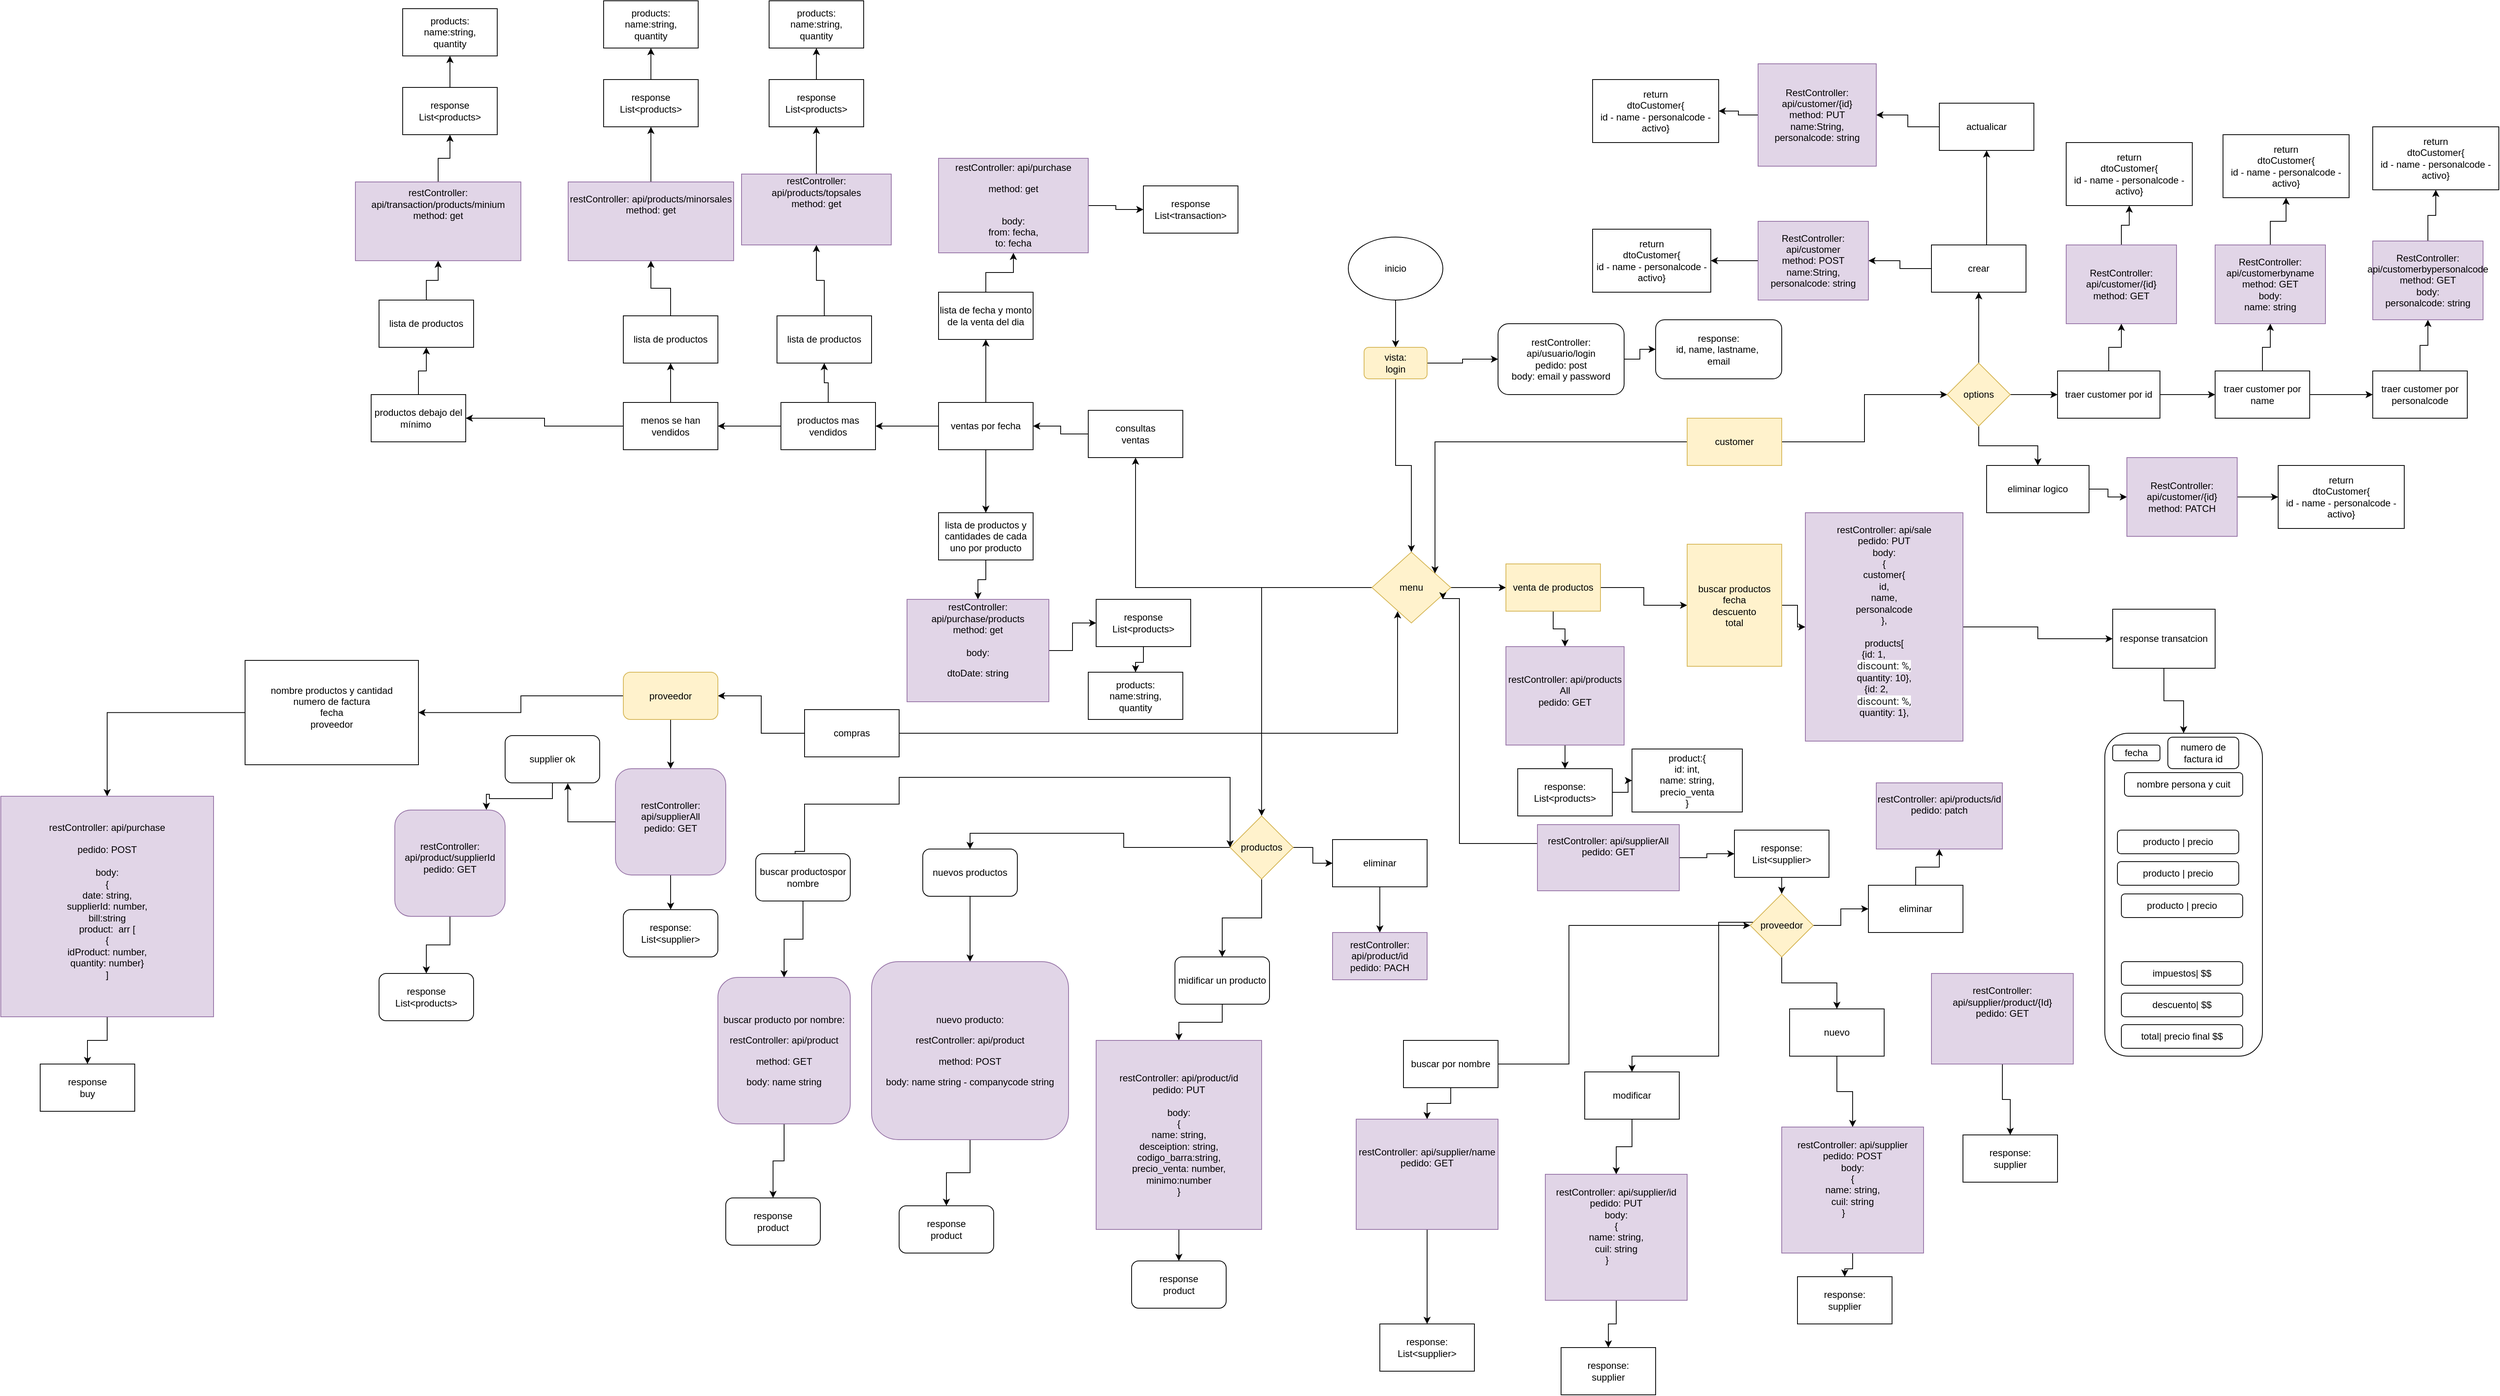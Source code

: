 <mxfile version="24.4.6" type="device">
  <diagram name="Página-1" id="rZ6r67mJLrOPYYvWsc2z">
    <mxGraphModel dx="2587" dy="1554" grid="1" gridSize="10" guides="1" tooltips="1" connect="1" arrows="1" fold="1" page="1" pageScale="1" pageWidth="827" pageHeight="1169" math="0" shadow="0">
      <root>
        <mxCell id="0" />
        <mxCell id="1" parent="0" />
        <mxCell id="ecbUbFOK_Fs8z9jZFULz-3" value="" style="edgeStyle=orthogonalEdgeStyle;rounded=0;orthogonalLoop=1;jettySize=auto;html=1;" parent="1" source="ecbUbFOK_Fs8z9jZFULz-4" target="ecbUbFOK_Fs8z9jZFULz-2" edge="1">
          <mxGeometry relative="1" as="geometry" />
        </mxCell>
        <mxCell id="ecbUbFOK_Fs8z9jZFULz-1" value="inicio" style="ellipse;whiteSpace=wrap;html=1;" parent="1" vertex="1">
          <mxGeometry x="330" y="-150" width="120" height="80" as="geometry" />
        </mxCell>
        <mxCell id="ecbUbFOK_Fs8z9jZFULz-7" value="" style="edgeStyle=orthogonalEdgeStyle;rounded=0;orthogonalLoop=1;jettySize=auto;html=1;" parent="1" source="ecbUbFOK_Fs8z9jZFULz-2" target="ecbUbFOK_Fs8z9jZFULz-6" edge="1">
          <mxGeometry relative="1" as="geometry" />
        </mxCell>
        <mxCell id="ecbUbFOK_Fs8z9jZFULz-9" value="" style="edgeStyle=orthogonalEdgeStyle;rounded=0;orthogonalLoop=1;jettySize=auto;html=1;" parent="1" source="ecbUbFOK_Fs8z9jZFULz-2" target="ecbUbFOK_Fs8z9jZFULz-8" edge="1">
          <mxGeometry relative="1" as="geometry" />
        </mxCell>
        <mxCell id="ecbUbFOK_Fs8z9jZFULz-41" value="" style="edgeStyle=orthogonalEdgeStyle;rounded=0;orthogonalLoop=1;jettySize=auto;html=1;" parent="1" source="ecbUbFOK_Fs8z9jZFULz-2" target="ecbUbFOK_Fs8z9jZFULz-40" edge="1">
          <mxGeometry relative="1" as="geometry" />
        </mxCell>
        <mxCell id="ecbUbFOK_Fs8z9jZFULz-2" value="menu" style="rhombus;whiteSpace=wrap;html=1;fillColor=#fff2cc;strokeColor=#d6b656;" parent="1" vertex="1">
          <mxGeometry x="360" y="250" width="100" height="90" as="geometry" />
        </mxCell>
        <mxCell id="ecbUbFOK_Fs8z9jZFULz-5" value="" style="edgeStyle=orthogonalEdgeStyle;rounded=0;orthogonalLoop=1;jettySize=auto;html=1;" parent="1" source="ecbUbFOK_Fs8z9jZFULz-1" target="ecbUbFOK_Fs8z9jZFULz-4" edge="1">
          <mxGeometry relative="1" as="geometry">
            <mxPoint x="400" y="170" as="sourcePoint" />
            <mxPoint x="410" y="250" as="targetPoint" />
          </mxGeometry>
        </mxCell>
        <mxCell id="UunuTz7GS6xkf7UFXNVD-2" value="" style="edgeStyle=orthogonalEdgeStyle;rounded=0;orthogonalLoop=1;jettySize=auto;html=1;" parent="1" source="ecbUbFOK_Fs8z9jZFULz-4" target="UunuTz7GS6xkf7UFXNVD-1" edge="1">
          <mxGeometry relative="1" as="geometry" />
        </mxCell>
        <mxCell id="ecbUbFOK_Fs8z9jZFULz-4" value="vista:&lt;div&gt;login&lt;/div&gt;" style="rounded=1;whiteSpace=wrap;html=1;fillColor=#fff2cc;strokeColor=#d6b656;" parent="1" vertex="1">
          <mxGeometry x="350" y="-10" width="80" height="40" as="geometry" />
        </mxCell>
        <mxCell id="ecbUbFOK_Fs8z9jZFULz-13" value="" style="edgeStyle=orthogonalEdgeStyle;rounded=0;orthogonalLoop=1;jettySize=auto;html=1;" parent="1" source="ecbUbFOK_Fs8z9jZFULz-6" target="ecbUbFOK_Fs8z9jZFULz-12" edge="1">
          <mxGeometry relative="1" as="geometry" />
        </mxCell>
        <mxCell id="UunuTz7GS6xkf7UFXNVD-6" value="" style="edgeStyle=orthogonalEdgeStyle;rounded=0;orthogonalLoop=1;jettySize=auto;html=1;" parent="1" source="ecbUbFOK_Fs8z9jZFULz-6" target="UunuTz7GS6xkf7UFXNVD-5" edge="1">
          <mxGeometry relative="1" as="geometry" />
        </mxCell>
        <mxCell id="ecbUbFOK_Fs8z9jZFULz-6" value="venta de productos" style="whiteSpace=wrap;html=1;fillColor=#fff2cc;strokeColor=#d6b656;" parent="1" vertex="1">
          <mxGeometry x="530" y="265" width="120" height="60" as="geometry" />
        </mxCell>
        <mxCell id="ecbUbFOK_Fs8z9jZFULz-38" value="" style="edgeStyle=orthogonalEdgeStyle;rounded=0;orthogonalLoop=1;jettySize=auto;html=1;" parent="1" source="ecbUbFOK_Fs8z9jZFULz-8" target="ecbUbFOK_Fs8z9jZFULz-37" edge="1">
          <mxGeometry relative="1" as="geometry" />
        </mxCell>
        <mxCell id="ecbUbFOK_Fs8z9jZFULz-8" value="consultas&lt;div&gt;ventas&lt;/div&gt;" style="whiteSpace=wrap;html=1;" parent="1" vertex="1">
          <mxGeometry y="70" width="120" height="60" as="geometry" />
        </mxCell>
        <mxCell id="ecbUbFOK_Fs8z9jZFULz-47" value="" style="edgeStyle=orthogonalEdgeStyle;rounded=0;orthogonalLoop=1;jettySize=auto;html=1;" parent="1" source="ecbUbFOK_Fs8z9jZFULz-53" target="ecbUbFOK_Fs8z9jZFULz-46" edge="1">
          <mxGeometry relative="1" as="geometry" />
        </mxCell>
        <mxCell id="ecbUbFOK_Fs8z9jZFULz-10" value="compras" style="whiteSpace=wrap;html=1;" parent="1" vertex="1">
          <mxGeometry x="-360" y="450" width="120" height="60" as="geometry" />
        </mxCell>
        <mxCell id="UunuTz7GS6xkf7UFXNVD-13" value="" style="edgeStyle=orthogonalEdgeStyle;rounded=0;orthogonalLoop=1;jettySize=auto;html=1;" parent="1" source="ecbUbFOK_Fs8z9jZFULz-12" target="UunuTz7GS6xkf7UFXNVD-12" edge="1">
          <mxGeometry relative="1" as="geometry" />
        </mxCell>
        <mxCell id="ecbUbFOK_Fs8z9jZFULz-12" value="buscar productos&lt;div&gt;fecha&lt;/div&gt;&lt;div&gt;descuento&lt;/div&gt;&lt;div&gt;total&lt;/div&gt;" style="whiteSpace=wrap;html=1;fillColor=#fff2cc;strokeColor=#d6b656;" parent="1" vertex="1">
          <mxGeometry x="760" y="240" width="120" height="155" as="geometry" />
        </mxCell>
        <mxCell id="UunuTz7GS6xkf7UFXNVD-105" value="" style="edgeStyle=orthogonalEdgeStyle;rounded=0;orthogonalLoop=1;jettySize=auto;html=1;" parent="1" source="ecbUbFOK_Fs8z9jZFULz-24" target="UunuTz7GS6xkf7UFXNVD-104" edge="1">
          <mxGeometry relative="1" as="geometry" />
        </mxCell>
        <mxCell id="ecbUbFOK_Fs8z9jZFULz-24" value="nuevos productos" style="rounded=1;whiteSpace=wrap;html=1;" parent="1" vertex="1">
          <mxGeometry x="-210" y="627" width="120" height="60" as="geometry" />
        </mxCell>
        <mxCell id="ecbUbFOK_Fs8z9jZFULz-70" value="" style="edgeStyle=orthogonalEdgeStyle;rounded=0;orthogonalLoop=1;jettySize=auto;html=1;" parent="1" source="ecbUbFOK_Fs8z9jZFULz-37" target="ecbUbFOK_Fs8z9jZFULz-69" edge="1">
          <mxGeometry relative="1" as="geometry" />
        </mxCell>
        <mxCell id="ecbUbFOK_Fs8z9jZFULz-74" value="" style="edgeStyle=orthogonalEdgeStyle;rounded=0;orthogonalLoop=1;jettySize=auto;html=1;" parent="1" source="ecbUbFOK_Fs8z9jZFULz-37" target="ecbUbFOK_Fs8z9jZFULz-73" edge="1">
          <mxGeometry relative="1" as="geometry" />
        </mxCell>
        <mxCell id="ecbUbFOK_Fs8z9jZFULz-76" value="" style="edgeStyle=orthogonalEdgeStyle;rounded=0;orthogonalLoop=1;jettySize=auto;html=1;" parent="1" source="ecbUbFOK_Fs8z9jZFULz-37" target="ecbUbFOK_Fs8z9jZFULz-75" edge="1">
          <mxGeometry relative="1" as="geometry" />
        </mxCell>
        <mxCell id="ecbUbFOK_Fs8z9jZFULz-37" value="ventas por fecha" style="whiteSpace=wrap;html=1;" parent="1" vertex="1">
          <mxGeometry x="-190" y="60" width="120" height="60" as="geometry" />
        </mxCell>
        <mxCell id="UunuTz7GS6xkf7UFXNVD-114" value="" style="edgeStyle=orthogonalEdgeStyle;rounded=0;orthogonalLoop=1;jettySize=auto;html=1;" parent="1" source="ecbUbFOK_Fs8z9jZFULz-39" target="UunuTz7GS6xkf7UFXNVD-113" edge="1">
          <mxGeometry relative="1" as="geometry" />
        </mxCell>
        <mxCell id="ecbUbFOK_Fs8z9jZFULz-39" value="midificar un producto" style="rounded=1;whiteSpace=wrap;html=1;" parent="1" vertex="1">
          <mxGeometry x="110" y="764" width="120" height="60" as="geometry" />
        </mxCell>
        <mxCell id="ecbUbFOK_Fs8z9jZFULz-44" style="edgeStyle=orthogonalEdgeStyle;rounded=0;orthogonalLoop=1;jettySize=auto;html=1;entryX=0.5;entryY=0;entryDx=0;entryDy=0;" parent="1" source="ecbUbFOK_Fs8z9jZFULz-40" target="ecbUbFOK_Fs8z9jZFULz-39" edge="1">
          <mxGeometry relative="1" as="geometry" />
        </mxCell>
        <mxCell id="UunuTz7GS6xkf7UFXNVD-103" style="edgeStyle=orthogonalEdgeStyle;rounded=0;orthogonalLoop=1;jettySize=auto;html=1;entryX=0.5;entryY=0;entryDx=0;entryDy=0;" parent="1" source="ecbUbFOK_Fs8z9jZFULz-40" target="ecbUbFOK_Fs8z9jZFULz-24" edge="1">
          <mxGeometry relative="1" as="geometry" />
        </mxCell>
        <mxCell id="UunuTz7GS6xkf7UFXNVD-110" value="" style="edgeStyle=orthogonalEdgeStyle;rounded=0;orthogonalLoop=1;jettySize=auto;html=1;" parent="1" source="ecbUbFOK_Fs8z9jZFULz-40" target="UunuTz7GS6xkf7UFXNVD-109" edge="1">
          <mxGeometry relative="1" as="geometry" />
        </mxCell>
        <mxCell id="ecbUbFOK_Fs8z9jZFULz-40" value="productos" style="rhombus;whiteSpace=wrap;html=1;fillColor=#fff2cc;strokeColor=#d6b656;" parent="1" vertex="1">
          <mxGeometry x="180" y="585" width="80" height="80" as="geometry" />
        </mxCell>
        <mxCell id="ecbUbFOK_Fs8z9jZFULz-45" style="edgeStyle=orthogonalEdgeStyle;rounded=0;orthogonalLoop=1;jettySize=auto;html=1;entryX=0.325;entryY=0.835;entryDx=0;entryDy=0;entryPerimeter=0;" parent="1" source="ecbUbFOK_Fs8z9jZFULz-10" target="ecbUbFOK_Fs8z9jZFULz-2" edge="1">
          <mxGeometry relative="1" as="geometry" />
        </mxCell>
        <mxCell id="UunuTz7GS6xkf7UFXNVD-143" value="" style="edgeStyle=orthogonalEdgeStyle;rounded=0;orthogonalLoop=1;jettySize=auto;html=1;" parent="1" source="ecbUbFOK_Fs8z9jZFULz-46" target="UunuTz7GS6xkf7UFXNVD-142" edge="1">
          <mxGeometry relative="1" as="geometry" />
        </mxCell>
        <mxCell id="ecbUbFOK_Fs8z9jZFULz-46" value="&lt;div&gt;nombre productos y cantidad&lt;/div&gt;&lt;div&gt;numero de factura&lt;/div&gt;&lt;div&gt;fecha&lt;/div&gt;&lt;div&gt;proveedor&lt;/div&gt;&lt;div&gt;&lt;br&gt;&lt;/div&gt;" style="whiteSpace=wrap;html=1;" parent="1" vertex="1">
          <mxGeometry x="-1070" y="387.5" width="220" height="132.5" as="geometry" />
        </mxCell>
        <mxCell id="ecbUbFOK_Fs8z9jZFULz-54" value="" style="edgeStyle=orthogonalEdgeStyle;rounded=0;orthogonalLoop=1;jettySize=auto;html=1;" parent="1" source="ecbUbFOK_Fs8z9jZFULz-10" target="ecbUbFOK_Fs8z9jZFULz-53" edge="1">
          <mxGeometry relative="1" as="geometry">
            <mxPoint x="230" y="390" as="sourcePoint" />
            <mxPoint x="-10" y="415" as="targetPoint" />
          </mxGeometry>
        </mxCell>
        <mxCell id="UunuTz7GS6xkf7UFXNVD-120" value="" style="edgeStyle=orthogonalEdgeStyle;rounded=0;orthogonalLoop=1;jettySize=auto;html=1;" parent="1" source="ecbUbFOK_Fs8z9jZFULz-53" target="UunuTz7GS6xkf7UFXNVD-119" edge="1">
          <mxGeometry relative="1" as="geometry" />
        </mxCell>
        <mxCell id="ecbUbFOK_Fs8z9jZFULz-53" value="proveedor" style="rounded=1;whiteSpace=wrap;html=1;fillColor=#fff2cc;strokeColor=#d6b656;" parent="1" vertex="1">
          <mxGeometry x="-590" y="402.5" width="120" height="60" as="geometry" />
        </mxCell>
        <mxCell id="ecbUbFOK_Fs8z9jZFULz-61" value="" style="edgeStyle=orthogonalEdgeStyle;rounded=0;orthogonalLoop=1;jettySize=auto;html=1;" parent="1" source="ecbUbFOK_Fs8z9jZFULz-58" target="ecbUbFOK_Fs8z9jZFULz-60" edge="1">
          <mxGeometry relative="1" as="geometry" />
        </mxCell>
        <mxCell id="ecbUbFOK_Fs8z9jZFULz-63" value="" style="edgeStyle=orthogonalEdgeStyle;rounded=0;orthogonalLoop=1;jettySize=auto;html=1;" parent="1" source="ecbUbFOK_Fs8z9jZFULz-58" target="ecbUbFOK_Fs8z9jZFULz-62" edge="1">
          <mxGeometry relative="1" as="geometry">
            <Array as="points">
              <mxPoint x="800" y="720" />
              <mxPoint x="800" y="890" />
            </Array>
          </mxGeometry>
        </mxCell>
        <mxCell id="ecbUbFOK_Fs8z9jZFULz-65" value="" style="edgeStyle=orthogonalEdgeStyle;rounded=0;orthogonalLoop=1;jettySize=auto;html=1;" parent="1" source="ecbUbFOK_Fs8z9jZFULz-58" target="ecbUbFOK_Fs8z9jZFULz-64" edge="1">
          <mxGeometry relative="1" as="geometry" />
        </mxCell>
        <mxCell id="ecbUbFOK_Fs8z9jZFULz-58" value="proveedor" style="rhombus;whiteSpace=wrap;html=1;fillColor=#fff2cc;strokeColor=#d6b656;" parent="1" vertex="1">
          <mxGeometry x="840" y="684" width="80" height="80" as="geometry" />
        </mxCell>
        <mxCell id="UunuTz7GS6xkf7UFXNVD-42" value="" style="edgeStyle=orthogonalEdgeStyle;rounded=0;orthogonalLoop=1;jettySize=auto;html=1;" parent="1" source="ecbUbFOK_Fs8z9jZFULz-60" target="UunuTz7GS6xkf7UFXNVD-41" edge="1">
          <mxGeometry relative="1" as="geometry" />
        </mxCell>
        <mxCell id="ecbUbFOK_Fs8z9jZFULz-60" value="nuevo" style="whiteSpace=wrap;html=1;" parent="1" vertex="1">
          <mxGeometry x="890" y="830" width="120" height="60" as="geometry" />
        </mxCell>
        <mxCell id="UunuTz7GS6xkf7UFXNVD-92" value="" style="edgeStyle=orthogonalEdgeStyle;rounded=0;orthogonalLoop=1;jettySize=auto;html=1;" parent="1" source="ecbUbFOK_Fs8z9jZFULz-62" target="UunuTz7GS6xkf7UFXNVD-91" edge="1">
          <mxGeometry relative="1" as="geometry" />
        </mxCell>
        <mxCell id="ecbUbFOK_Fs8z9jZFULz-62" value="modificar" style="whiteSpace=wrap;html=1;" parent="1" vertex="1">
          <mxGeometry x="630" y="910" width="120" height="60" as="geometry" />
        </mxCell>
        <mxCell id="UunuTz7GS6xkf7UFXNVD-34" value="" style="edgeStyle=orthogonalEdgeStyle;rounded=0;orthogonalLoop=1;jettySize=auto;html=1;" parent="1" source="ecbUbFOK_Fs8z9jZFULz-64" target="UunuTz7GS6xkf7UFXNVD-33" edge="1">
          <mxGeometry relative="1" as="geometry" />
        </mxCell>
        <mxCell id="ecbUbFOK_Fs8z9jZFULz-64" value="eliminar" style="whiteSpace=wrap;html=1;" parent="1" vertex="1">
          <mxGeometry x="990" y="673" width="120" height="60" as="geometry" />
        </mxCell>
        <mxCell id="ecbUbFOK_Fs8z9jZFULz-72" value="" style="edgeStyle=orthogonalEdgeStyle;rounded=0;orthogonalLoop=1;jettySize=auto;html=1;" parent="1" source="ecbUbFOK_Fs8z9jZFULz-69" target="ecbUbFOK_Fs8z9jZFULz-71" edge="1">
          <mxGeometry relative="1" as="geometry" />
        </mxCell>
        <mxCell id="ecbUbFOK_Fs8z9jZFULz-78" value="" style="edgeStyle=orthogonalEdgeStyle;rounded=0;orthogonalLoop=1;jettySize=auto;html=1;" parent="1" source="ecbUbFOK_Fs8z9jZFULz-69" target="ecbUbFOK_Fs8z9jZFULz-77" edge="1">
          <mxGeometry relative="1" as="geometry" />
        </mxCell>
        <mxCell id="ecbUbFOK_Fs8z9jZFULz-69" value="productos mas vendidos" style="whiteSpace=wrap;html=1;" parent="1" vertex="1">
          <mxGeometry x="-390" y="60" width="120" height="60" as="geometry" />
        </mxCell>
        <mxCell id="ecbUbFOK_Fs8z9jZFULz-80" value="" style="edgeStyle=orthogonalEdgeStyle;rounded=0;orthogonalLoop=1;jettySize=auto;html=1;" parent="1" source="ecbUbFOK_Fs8z9jZFULz-71" target="ecbUbFOK_Fs8z9jZFULz-79" edge="1">
          <mxGeometry relative="1" as="geometry" />
        </mxCell>
        <mxCell id="ecbUbFOK_Fs8z9jZFULz-83" value="" style="edgeStyle=orthogonalEdgeStyle;rounded=0;orthogonalLoop=1;jettySize=auto;html=1;" parent="1" source="ecbUbFOK_Fs8z9jZFULz-71" target="ecbUbFOK_Fs8z9jZFULz-82" edge="1">
          <mxGeometry relative="1" as="geometry" />
        </mxCell>
        <mxCell id="ecbUbFOK_Fs8z9jZFULz-71" value="menos se han vendidos" style="whiteSpace=wrap;html=1;" parent="1" vertex="1">
          <mxGeometry x="-590" y="60" width="120" height="60" as="geometry" />
        </mxCell>
        <mxCell id="UunuTz7GS6xkf7UFXNVD-152" value="" style="edgeStyle=orthogonalEdgeStyle;rounded=0;orthogonalLoop=1;jettySize=auto;html=1;" parent="1" source="ecbUbFOK_Fs8z9jZFULz-73" target="UunuTz7GS6xkf7UFXNVD-151" edge="1">
          <mxGeometry relative="1" as="geometry" />
        </mxCell>
        <mxCell id="ecbUbFOK_Fs8z9jZFULz-73" value="lista de productos y cantidades de cada uno por producto" style="whiteSpace=wrap;html=1;" parent="1" vertex="1">
          <mxGeometry x="-190" y="200" width="120" height="60" as="geometry" />
        </mxCell>
        <mxCell id="UunuTz7GS6xkf7UFXNVD-148" value="" style="edgeStyle=orthogonalEdgeStyle;rounded=0;orthogonalLoop=1;jettySize=auto;html=1;" parent="1" source="ecbUbFOK_Fs8z9jZFULz-75" target="UunuTz7GS6xkf7UFXNVD-147" edge="1">
          <mxGeometry relative="1" as="geometry" />
        </mxCell>
        <mxCell id="ecbUbFOK_Fs8z9jZFULz-75" value="lista de fecha y monto de la venta del dia" style="whiteSpace=wrap;html=1;" parent="1" vertex="1">
          <mxGeometry x="-190" y="-80" width="120" height="60" as="geometry" />
        </mxCell>
        <mxCell id="UunuTz7GS6xkf7UFXNVD-158" value="" style="edgeStyle=orthogonalEdgeStyle;rounded=0;orthogonalLoop=1;jettySize=auto;html=1;" parent="1" source="ecbUbFOK_Fs8z9jZFULz-77" target="UunuTz7GS6xkf7UFXNVD-157" edge="1">
          <mxGeometry relative="1" as="geometry" />
        </mxCell>
        <mxCell id="ecbUbFOK_Fs8z9jZFULz-77" value="lista de productos" style="whiteSpace=wrap;html=1;" parent="1" vertex="1">
          <mxGeometry x="-395" y="-50" width="120" height="60" as="geometry" />
        </mxCell>
        <mxCell id="UunuTz7GS6xkf7UFXNVD-164" value="" style="edgeStyle=orthogonalEdgeStyle;rounded=0;orthogonalLoop=1;jettySize=auto;html=1;" parent="1" source="ecbUbFOK_Fs8z9jZFULz-79" target="UunuTz7GS6xkf7UFXNVD-163" edge="1">
          <mxGeometry relative="1" as="geometry" />
        </mxCell>
        <mxCell id="ecbUbFOK_Fs8z9jZFULz-79" value="lista de productos" style="whiteSpace=wrap;html=1;" parent="1" vertex="1">
          <mxGeometry x="-590" y="-50" width="120" height="60" as="geometry" />
        </mxCell>
        <mxCell id="ecbUbFOK_Fs8z9jZFULz-85" value="" style="edgeStyle=orthogonalEdgeStyle;rounded=0;orthogonalLoop=1;jettySize=auto;html=1;" parent="1" source="ecbUbFOK_Fs8z9jZFULz-82" target="ecbUbFOK_Fs8z9jZFULz-84" edge="1">
          <mxGeometry relative="1" as="geometry" />
        </mxCell>
        <mxCell id="ecbUbFOK_Fs8z9jZFULz-82" value="productos debajo del mínimo&amp;nbsp;&amp;nbsp;" style="whiteSpace=wrap;html=1;" parent="1" vertex="1">
          <mxGeometry x="-910" y="50" width="120" height="60" as="geometry" />
        </mxCell>
        <mxCell id="UunuTz7GS6xkf7UFXNVD-170" value="" style="edgeStyle=orthogonalEdgeStyle;rounded=0;orthogonalLoop=1;jettySize=auto;html=1;" parent="1" source="ecbUbFOK_Fs8z9jZFULz-84" target="UunuTz7GS6xkf7UFXNVD-169" edge="1">
          <mxGeometry relative="1" as="geometry" />
        </mxCell>
        <mxCell id="ecbUbFOK_Fs8z9jZFULz-84" value="lista de productos" style="whiteSpace=wrap;html=1;" parent="1" vertex="1">
          <mxGeometry x="-900" y="-70" width="120" height="60" as="geometry" />
        </mxCell>
        <mxCell id="UunuTz7GS6xkf7UFXNVD-4" value="" style="edgeStyle=orthogonalEdgeStyle;rounded=0;orthogonalLoop=1;jettySize=auto;html=1;" parent="1" source="UunuTz7GS6xkf7UFXNVD-1" target="UunuTz7GS6xkf7UFXNVD-3" edge="1">
          <mxGeometry relative="1" as="geometry" />
        </mxCell>
        <mxCell id="UunuTz7GS6xkf7UFXNVD-1" value="restController: api/usuario/login&lt;div&gt;pedido: post&lt;/div&gt;&lt;div&gt;body: email y password&lt;/div&gt;" style="whiteSpace=wrap;html=1;rounded=1;" parent="1" vertex="1">
          <mxGeometry x="520" y="-40" width="160" height="90" as="geometry" />
        </mxCell>
        <mxCell id="UunuTz7GS6xkf7UFXNVD-3" value="response:&lt;div&gt;id, name, lastname,&amp;nbsp;&lt;/div&gt;&lt;div&gt;email&lt;/div&gt;" style="whiteSpace=wrap;html=1;rounded=1;" parent="1" vertex="1">
          <mxGeometry x="720" y="-45" width="160" height="75" as="geometry" />
        </mxCell>
        <mxCell id="UunuTz7GS6xkf7UFXNVD-11" value="" style="edgeStyle=orthogonalEdgeStyle;rounded=0;orthogonalLoop=1;jettySize=auto;html=1;" parent="1" source="UunuTz7GS6xkf7UFXNVD-5" target="UunuTz7GS6xkf7UFXNVD-10" edge="1">
          <mxGeometry relative="1" as="geometry" />
        </mxCell>
        <mxCell id="UunuTz7GS6xkf7UFXNVD-5" value="restController: api/products All&lt;div&gt;pedido: GET&lt;/div&gt;&lt;div&gt;&lt;br&gt;&lt;/div&gt;" style="whiteSpace=wrap;html=1;fillColor=#e1d5e7;strokeColor=#9673a6;" parent="1" vertex="1">
          <mxGeometry x="530" y="370" width="150" height="125" as="geometry" />
        </mxCell>
        <mxCell id="UunuTz7GS6xkf7UFXNVD-29" value="" style="edgeStyle=orthogonalEdgeStyle;rounded=0;orthogonalLoop=1;jettySize=auto;html=1;" parent="1" source="UunuTz7GS6xkf7UFXNVD-10" target="UunuTz7GS6xkf7UFXNVD-28" edge="1">
          <mxGeometry relative="1" as="geometry" />
        </mxCell>
        <mxCell id="UunuTz7GS6xkf7UFXNVD-10" value="response:&lt;div&gt;List&amp;lt;products&amp;gt;&lt;/div&gt;" style="whiteSpace=wrap;html=1;" parent="1" vertex="1">
          <mxGeometry x="545" y="525" width="120" height="60" as="geometry" />
        </mxCell>
        <mxCell id="UunuTz7GS6xkf7UFXNVD-15" value="" style="edgeStyle=orthogonalEdgeStyle;rounded=0;orthogonalLoop=1;jettySize=auto;html=1;" parent="1" source="UunuTz7GS6xkf7UFXNVD-12" target="UunuTz7GS6xkf7UFXNVD-14" edge="1">
          <mxGeometry relative="1" as="geometry" />
        </mxCell>
        <mxCell id="UunuTz7GS6xkf7UFXNVD-12" value="restController: api/sale&lt;div&gt;pedido: PUT&lt;/div&gt;&lt;div&gt;body:&lt;/div&gt;&lt;div&gt;{&lt;/div&gt;&lt;div&gt;customer{&lt;/div&gt;&lt;div&gt;id,&lt;/div&gt;&lt;div&gt;name,&lt;/div&gt;&lt;div&gt;personalcode&lt;/div&gt;&lt;div&gt;},&lt;/div&gt;&lt;div&gt;&lt;br&gt;&lt;/div&gt;&lt;div&gt;products[&lt;/div&gt;&lt;div&gt;{&lt;span style=&quot;background-color: initial;&quot;&gt;id: 1,&amp;nbsp;&lt;/span&gt;&lt;span style=&quot;background-color: initial;&quot;&gt;&amp;nbsp; &amp;nbsp; &amp;nbsp; &amp;nbsp;&lt;/span&gt;&lt;/div&gt;&lt;div&gt;&lt;span style=&quot;background-color: rgb(255, 255, 255); color: rgb(32, 33, 36); font-family: Roboto, arial, sans-serif; font-size: 13px; text-align: left; white-space-collapse: preserve;&quot;&gt;discount: %,&lt;/span&gt;&lt;/div&gt;&lt;div&gt;&lt;span style=&quot;background-color: initial;&quot;&gt;quantity: 10},&lt;/span&gt;&lt;br&gt;&lt;/div&gt;&lt;div&gt;&lt;div&gt;{&lt;span style=&quot;background-color: initial;&quot;&gt;id: 2,&lt;/span&gt;&lt;span style=&quot;background-color: initial;&quot;&gt;&amp;nbsp; &amp;nbsp; &amp;nbsp;&amp;nbsp;&lt;/span&gt;&lt;/div&gt;&lt;div&gt;&lt;span style=&quot;background-color: rgb(255, 255, 255); color: rgb(32, 33, 36); font-family: Roboto, arial, sans-serif; font-size: 13px; text-align: left; white-space-collapse: preserve;&quot;&gt;discount: %,&lt;/span&gt;&lt;/div&gt;&lt;div&gt;&lt;span style=&quot;background-color: initial;&quot;&gt;quantity: 1},&lt;/span&gt;&lt;/div&gt;&lt;/div&gt;&lt;div&gt;&lt;br&gt;&lt;/div&gt;" style="whiteSpace=wrap;html=1;fillColor=#e1d5e7;strokeColor=#9673a6;" parent="1" vertex="1">
          <mxGeometry x="910" y="200" width="200" height="290" as="geometry" />
        </mxCell>
        <mxCell id="UunuTz7GS6xkf7UFXNVD-26" style="edgeStyle=orthogonalEdgeStyle;rounded=0;orthogonalLoop=1;jettySize=auto;html=1;" parent="1" source="UunuTz7GS6xkf7UFXNVD-14" target="UunuTz7GS6xkf7UFXNVD-16" edge="1">
          <mxGeometry relative="1" as="geometry" />
        </mxCell>
        <mxCell id="UunuTz7GS6xkf7UFXNVD-14" value="response transatcion" style="whiteSpace=wrap;html=1;" parent="1" vertex="1">
          <mxGeometry x="1300" y="322.5" width="130" height="75" as="geometry" />
        </mxCell>
        <mxCell id="UunuTz7GS6xkf7UFXNVD-16" value="" style="rounded=1;whiteSpace=wrap;html=1;" parent="1" vertex="1">
          <mxGeometry x="1290" y="480" width="200" height="410" as="geometry" />
        </mxCell>
        <mxCell id="UunuTz7GS6xkf7UFXNVD-17" value="fecha" style="rounded=1;whiteSpace=wrap;html=1;" parent="1" vertex="1">
          <mxGeometry x="1300" y="495" width="60" height="20" as="geometry" />
        </mxCell>
        <mxCell id="UunuTz7GS6xkf7UFXNVD-18" value="nombre persona y cuit" style="rounded=1;whiteSpace=wrap;html=1;" parent="1" vertex="1">
          <mxGeometry x="1315" y="530" width="150" height="30" as="geometry" />
        </mxCell>
        <mxCell id="UunuTz7GS6xkf7UFXNVD-19" value="numero de factura id" style="rounded=1;whiteSpace=wrap;html=1;" parent="1" vertex="1">
          <mxGeometry x="1370" y="485" width="90" height="40" as="geometry" />
        </mxCell>
        <mxCell id="UunuTz7GS6xkf7UFXNVD-20" value="producto | precio" style="rounded=1;whiteSpace=wrap;html=1;" parent="1" vertex="1">
          <mxGeometry x="1306" y="603" width="154" height="30" as="geometry" />
        </mxCell>
        <mxCell id="UunuTz7GS6xkf7UFXNVD-21" value="producto | precio" style="rounded=1;whiteSpace=wrap;html=1;" parent="1" vertex="1">
          <mxGeometry x="1306" y="643" width="154" height="30" as="geometry" />
        </mxCell>
        <mxCell id="UunuTz7GS6xkf7UFXNVD-22" value="producto | precio" style="rounded=1;whiteSpace=wrap;html=1;" parent="1" vertex="1">
          <mxGeometry x="1311" y="684" width="154" height="30" as="geometry" />
        </mxCell>
        <mxCell id="UunuTz7GS6xkf7UFXNVD-23" value="total| precio final $$" style="rounded=1;whiteSpace=wrap;html=1;" parent="1" vertex="1">
          <mxGeometry x="1311" y="850" width="154" height="30" as="geometry" />
        </mxCell>
        <mxCell id="UunuTz7GS6xkf7UFXNVD-24" value="descuento| $$" style="rounded=1;whiteSpace=wrap;html=1;" parent="1" vertex="1">
          <mxGeometry x="1311" y="810" width="154" height="30" as="geometry" />
        </mxCell>
        <mxCell id="UunuTz7GS6xkf7UFXNVD-25" value="impuestos| $$" style="rounded=1;whiteSpace=wrap;html=1;" parent="1" vertex="1">
          <mxGeometry x="1311" y="770" width="154" height="30" as="geometry" />
        </mxCell>
        <mxCell id="UunuTz7GS6xkf7UFXNVD-28" value="product:{&lt;div&gt;id: int,&lt;/div&gt;&lt;div&gt;name: string,&lt;/div&gt;&lt;div&gt;precio_venta&lt;/div&gt;&lt;div&gt;}&lt;/div&gt;" style="whiteSpace=wrap;html=1;" parent="1" vertex="1">
          <mxGeometry x="690" y="500" width="140" height="80" as="geometry" />
        </mxCell>
        <mxCell id="UunuTz7GS6xkf7UFXNVD-33" value="&lt;br&gt;&lt;br&gt;&lt;div&gt;restController: api/products/id&lt;div style=&quot;forced-color-adjust: none;&quot;&gt;pedido: patch&lt;/div&gt;&lt;div style=&quot;forced-color-adjust: none;&quot;&gt;&lt;br&gt;&lt;/div&gt;&lt;div style=&quot;forced-color-adjust: none;&quot;&gt;&lt;br style=&quot;forced-color-adjust: none; color: rgb(0, 0, 0); font-family: Helvetica; font-size: 12px; font-style: normal; font-variant-ligatures: normal; font-variant-caps: normal; font-weight: 400; letter-spacing: normal; orphans: 2; text-align: center; text-indent: 0px; text-transform: none; widows: 2; word-spacing: 0px; -webkit-text-stroke-width: 0px; white-space: normal; background-color: rgb(251, 251, 251); text-decoration-thickness: initial; text-decoration-style: initial; text-decoration-color: initial;&quot;&gt;&lt;br&gt;&lt;br&gt;&lt;/div&gt;&lt;/div&gt;" style="whiteSpace=wrap;html=1;fillColor=#e1d5e7;strokeColor=#9673a6;" parent="1" vertex="1">
          <mxGeometry x="1000" y="543" width="160" height="84" as="geometry" />
        </mxCell>
        <mxCell id="UunuTz7GS6xkf7UFXNVD-37" value="" style="edgeStyle=orthogonalEdgeStyle;rounded=0;orthogonalLoop=1;jettySize=auto;html=1;" parent="1" source="UunuTz7GS6xkf7UFXNVD-35" target="UunuTz7GS6xkf7UFXNVD-36" edge="1">
          <mxGeometry relative="1" as="geometry" />
        </mxCell>
        <mxCell id="UunuTz7GS6xkf7UFXNVD-39" style="edgeStyle=orthogonalEdgeStyle;rounded=0;orthogonalLoop=1;jettySize=auto;html=1;entryX=0.9;entryY=0.667;entryDx=0;entryDy=0;entryPerimeter=0;" parent="1" source="UunuTz7GS6xkf7UFXNVD-35" target="ecbUbFOK_Fs8z9jZFULz-2" edge="1">
          <mxGeometry relative="1" as="geometry">
            <mxPoint x="470" y="309.429" as="targetPoint" />
            <Array as="points">
              <mxPoint x="471" y="620" />
              <mxPoint x="471" y="309" />
              <mxPoint x="450" y="309" />
            </Array>
          </mxGeometry>
        </mxCell>
        <mxCell id="UunuTz7GS6xkf7UFXNVD-35" value="&lt;br&gt;&lt;br&gt;&lt;div&gt;restController: api/supplierAll&lt;div style=&quot;forced-color-adjust: none;&quot;&gt;pedido: GET&lt;/div&gt;&lt;div style=&quot;forced-color-adjust: none;&quot;&gt;&lt;br&gt;&lt;/div&gt;&lt;div style=&quot;forced-color-adjust: none;&quot;&gt;&lt;br style=&quot;forced-color-adjust: none; color: rgb(0, 0, 0); font-family: Helvetica; font-size: 12px; font-style: normal; font-variant-ligatures: normal; font-variant-caps: normal; font-weight: 400; letter-spacing: normal; orphans: 2; text-align: center; text-indent: 0px; text-transform: none; widows: 2; word-spacing: 0px; -webkit-text-stroke-width: 0px; white-space: normal; background-color: rgb(251, 251, 251); text-decoration-thickness: initial; text-decoration-style: initial; text-decoration-color: initial;&quot;&gt;&lt;br&gt;&lt;br&gt;&lt;/div&gt;&lt;/div&gt;" style="whiteSpace=wrap;html=1;fillColor=#e1d5e7;strokeColor=#9673a6;" parent="1" vertex="1">
          <mxGeometry x="570" y="596" width="180" height="84" as="geometry" />
        </mxCell>
        <mxCell id="UunuTz7GS6xkf7UFXNVD-40" value="" style="edgeStyle=orthogonalEdgeStyle;rounded=0;orthogonalLoop=1;jettySize=auto;html=1;" parent="1" source="UunuTz7GS6xkf7UFXNVD-36" target="ecbUbFOK_Fs8z9jZFULz-58" edge="1">
          <mxGeometry relative="1" as="geometry" />
        </mxCell>
        <mxCell id="UunuTz7GS6xkf7UFXNVD-36" value="response:&lt;div&gt;List&amp;lt;supplier&amp;gt;&lt;/div&gt;" style="whiteSpace=wrap;html=1;" parent="1" vertex="1">
          <mxGeometry x="820" y="603" width="120" height="60" as="geometry" />
        </mxCell>
        <mxCell id="UunuTz7GS6xkf7UFXNVD-102" value="" style="edgeStyle=orthogonalEdgeStyle;rounded=0;orthogonalLoop=1;jettySize=auto;html=1;" parent="1" source="UunuTz7GS6xkf7UFXNVD-41" target="UunuTz7GS6xkf7UFXNVD-101" edge="1">
          <mxGeometry relative="1" as="geometry" />
        </mxCell>
        <mxCell id="UunuTz7GS6xkf7UFXNVD-41" value="&lt;br&gt;&lt;br&gt;&lt;div&gt;&lt;br&gt;&lt;/div&gt;&lt;div&gt;&lt;br&gt;&lt;/div&gt;&lt;div&gt;restController: api/supplier&lt;div&gt;pedido: POST&lt;/div&gt;&lt;div&gt;body:&lt;/div&gt;&lt;div&gt;{&lt;/div&gt;&lt;div&gt;name: string,&lt;/div&gt;&lt;div&gt;cuil: string&lt;/div&gt;&lt;div&gt;}&amp;nbsp; &amp;nbsp; &amp;nbsp; &amp;nbsp;&lt;/div&gt;&lt;div&gt;&amp;nbsp;&lt;/div&gt;&lt;div&gt;&amp;nbsp;&lt;/div&gt;&lt;div&gt;&lt;br&gt;&lt;/div&gt;&lt;div&gt;&lt;br&gt;&lt;/div&gt;&lt;div&gt;&lt;br&gt;&lt;br&gt;&lt;/div&gt;&lt;/div&gt;" style="whiteSpace=wrap;html=1;fillColor=#e1d5e7;strokeColor=#9673a6;" parent="1" vertex="1">
          <mxGeometry x="880" y="980" width="180" height="160" as="geometry" />
        </mxCell>
        <mxCell id="UunuTz7GS6xkf7UFXNVD-100" value="" style="edgeStyle=orthogonalEdgeStyle;rounded=0;orthogonalLoop=1;jettySize=auto;html=1;" parent="1" source="UunuTz7GS6xkf7UFXNVD-91" target="UunuTz7GS6xkf7UFXNVD-99" edge="1">
          <mxGeometry relative="1" as="geometry" />
        </mxCell>
        <mxCell id="UunuTz7GS6xkf7UFXNVD-91" value="&lt;br&gt;&lt;br&gt;&lt;div&gt;&lt;br&gt;&lt;/div&gt;&lt;div&gt;&lt;br&gt;&lt;/div&gt;&lt;div&gt;restController: api/supplier/id&lt;div&gt;pedido: PUT&lt;/div&gt;&lt;div&gt;body:&lt;/div&gt;&lt;div&gt;{&lt;/div&gt;&lt;div&gt;name: string,&lt;/div&gt;&lt;div&gt;cuil: string&lt;/div&gt;&lt;div&gt;}&amp;nbsp; &amp;nbsp; &amp;nbsp; &amp;nbsp;&lt;/div&gt;&lt;div&gt;&amp;nbsp;&lt;/div&gt;&lt;div&gt;&amp;nbsp;&lt;/div&gt;&lt;div&gt;&lt;br&gt;&lt;/div&gt;&lt;div&gt;&lt;br&gt;&lt;/div&gt;&lt;div&gt;&lt;br&gt;&lt;br&gt;&lt;/div&gt;&lt;/div&gt;" style="whiteSpace=wrap;html=1;fillColor=#e1d5e7;strokeColor=#9673a6;" parent="1" vertex="1">
          <mxGeometry x="580" y="1040" width="180" height="160" as="geometry" />
        </mxCell>
        <mxCell id="UunuTz7GS6xkf7UFXNVD-95" style="edgeStyle=orthogonalEdgeStyle;rounded=0;orthogonalLoop=1;jettySize=auto;html=1;entryX=0;entryY=0.5;entryDx=0;entryDy=0;" parent="1" source="UunuTz7GS6xkf7UFXNVD-93" target="ecbUbFOK_Fs8z9jZFULz-58" edge="1">
          <mxGeometry relative="1" as="geometry">
            <Array as="points">
              <mxPoint x="610" y="900" />
              <mxPoint x="610" y="724" />
            </Array>
          </mxGeometry>
        </mxCell>
        <mxCell id="UunuTz7GS6xkf7UFXNVD-96" style="edgeStyle=orthogonalEdgeStyle;rounded=0;orthogonalLoop=1;jettySize=auto;html=1;" parent="1" source="UunuTz7GS6xkf7UFXNVD-93" target="UunuTz7GS6xkf7UFXNVD-94" edge="1">
          <mxGeometry relative="1" as="geometry" />
        </mxCell>
        <mxCell id="UunuTz7GS6xkf7UFXNVD-93" value="buscar por nombre" style="whiteSpace=wrap;html=1;" parent="1" vertex="1">
          <mxGeometry x="400" y="870" width="120" height="60" as="geometry" />
        </mxCell>
        <mxCell id="UunuTz7GS6xkf7UFXNVD-98" value="" style="edgeStyle=orthogonalEdgeStyle;rounded=0;orthogonalLoop=1;jettySize=auto;html=1;" parent="1" source="UunuTz7GS6xkf7UFXNVD-94" target="UunuTz7GS6xkf7UFXNVD-97" edge="1">
          <mxGeometry relative="1" as="geometry" />
        </mxCell>
        <mxCell id="UunuTz7GS6xkf7UFXNVD-94" value="&lt;br&gt;&lt;br&gt;&lt;div&gt;&lt;br&gt;&lt;/div&gt;&lt;div&gt;&lt;br&gt;&lt;/div&gt;&lt;div&gt;restController: api/supplier/name&lt;div&gt;pedido: GET&lt;/div&gt;&lt;div&gt;&lt;span style=&quot;background-color: initial;&quot;&gt;&amp;nbsp; &amp;nbsp; &amp;nbsp;&lt;/span&gt;&lt;br&gt;&lt;/div&gt;&lt;div&gt;&amp;nbsp;&lt;/div&gt;&lt;div&gt;&amp;nbsp;&lt;/div&gt;&lt;div&gt;&lt;br&gt;&lt;/div&gt;&lt;div&gt;&lt;br&gt;&lt;/div&gt;&lt;div&gt;&lt;br&gt;&lt;br&gt;&lt;/div&gt;&lt;/div&gt;" style="whiteSpace=wrap;html=1;fillColor=#e1d5e7;strokeColor=#9673a6;" parent="1" vertex="1">
          <mxGeometry x="340" y="970" width="180" height="140" as="geometry" />
        </mxCell>
        <mxCell id="UunuTz7GS6xkf7UFXNVD-97" value="response:&lt;div&gt;List&amp;lt;supplier&amp;gt;&lt;/div&gt;" style="whiteSpace=wrap;html=1;" parent="1" vertex="1">
          <mxGeometry x="370" y="1230" width="120" height="60" as="geometry" />
        </mxCell>
        <mxCell id="UunuTz7GS6xkf7UFXNVD-99" value="response:&lt;div&gt;supplier&lt;/div&gt;" style="whiteSpace=wrap;html=1;" parent="1" vertex="1">
          <mxGeometry x="600" y="1260" width="120" height="60" as="geometry" />
        </mxCell>
        <mxCell id="UunuTz7GS6xkf7UFXNVD-101" value="response:&lt;div&gt;supplier&lt;/div&gt;" style="whiteSpace=wrap;html=1;" parent="1" vertex="1">
          <mxGeometry x="900" y="1170" width="120" height="60" as="geometry" />
        </mxCell>
        <mxCell id="UunuTz7GS6xkf7UFXNVD-116" value="" style="edgeStyle=orthogonalEdgeStyle;rounded=0;orthogonalLoop=1;jettySize=auto;html=1;" parent="1" source="UunuTz7GS6xkf7UFXNVD-104" target="UunuTz7GS6xkf7UFXNVD-115" edge="1">
          <mxGeometry relative="1" as="geometry" />
        </mxCell>
        <mxCell id="UunuTz7GS6xkf7UFXNVD-104" value="&lt;br&gt;&lt;p data-pm-slice=&quot;1 1 []&quot;&gt;nuevo producto:&lt;/p&gt;&lt;p&gt;restController: api/product&lt;/p&gt;&lt;p&gt;method: POST&lt;/p&gt;&lt;p&gt;body: name string - companycode string&lt;/p&gt;&lt;div&gt;&lt;br&gt;&lt;/div&gt;" style="whiteSpace=wrap;html=1;rounded=1;fillColor=#e1d5e7;strokeColor=#9673a6;" parent="1" vertex="1">
          <mxGeometry x="-275" y="770" width="250" height="226" as="geometry" />
        </mxCell>
        <mxCell id="UunuTz7GS6xkf7UFXNVD-108" value="" style="edgeStyle=orthogonalEdgeStyle;rounded=0;orthogonalLoop=1;jettySize=auto;html=1;" parent="1" source="UunuTz7GS6xkf7UFXNVD-106" target="UunuTz7GS6xkf7UFXNVD-107" edge="1">
          <mxGeometry relative="1" as="geometry" />
        </mxCell>
        <mxCell id="UunuTz7GS6xkf7UFXNVD-106" value="&lt;br&gt;&lt;br&gt;&lt;div&gt;&lt;br&gt;&lt;/div&gt;&lt;div&gt;&lt;br&gt;&lt;/div&gt;&lt;div&gt;restController: api/supplier/product/{Id}&lt;div&gt;pedido: GET&lt;/div&gt;&lt;div&gt;&lt;span style=&quot;background-color: initial;&quot;&gt;&amp;nbsp; &amp;nbsp; &amp;nbsp;&amp;nbsp;&lt;/span&gt;&lt;br&gt;&lt;/div&gt;&lt;div&gt;&amp;nbsp;&lt;/div&gt;&lt;div&gt;&amp;nbsp;&lt;/div&gt;&lt;div&gt;&lt;br&gt;&lt;/div&gt;&lt;div&gt;&lt;br&gt;&lt;/div&gt;&lt;div&gt;&lt;br&gt;&lt;br&gt;&lt;/div&gt;&lt;/div&gt;" style="whiteSpace=wrap;html=1;fillColor=#e1d5e7;strokeColor=#9673a6;" parent="1" vertex="1">
          <mxGeometry x="1070" y="785" width="180" height="115" as="geometry" />
        </mxCell>
        <mxCell id="UunuTz7GS6xkf7UFXNVD-107" value="response:&lt;div&gt;supplier&lt;/div&gt;" style="whiteSpace=wrap;html=1;" parent="1" vertex="1">
          <mxGeometry x="1110" y="990" width="120" height="60" as="geometry" />
        </mxCell>
        <mxCell id="UunuTz7GS6xkf7UFXNVD-112" value="" style="edgeStyle=orthogonalEdgeStyle;rounded=0;orthogonalLoop=1;jettySize=auto;html=1;" parent="1" source="UunuTz7GS6xkf7UFXNVD-109" target="UunuTz7GS6xkf7UFXNVD-111" edge="1">
          <mxGeometry relative="1" as="geometry" />
        </mxCell>
        <mxCell id="UunuTz7GS6xkf7UFXNVD-109" value="eliminar" style="whiteSpace=wrap;html=1;" parent="1" vertex="1">
          <mxGeometry x="310" y="615" width="120" height="60" as="geometry" />
        </mxCell>
        <mxCell id="UunuTz7GS6xkf7UFXNVD-111" value="restController: api/product/id&lt;div&gt;pedido: PACH&lt;/div&gt;" style="whiteSpace=wrap;html=1;fillColor=#e1d5e7;strokeColor=#9673a6;" parent="1" vertex="1">
          <mxGeometry x="310" y="733" width="120" height="60" as="geometry" />
        </mxCell>
        <mxCell id="UunuTz7GS6xkf7UFXNVD-118" value="" style="edgeStyle=orthogonalEdgeStyle;rounded=0;orthogonalLoop=1;jettySize=auto;html=1;" parent="1" source="UunuTz7GS6xkf7UFXNVD-113" target="UunuTz7GS6xkf7UFXNVD-117" edge="1">
          <mxGeometry relative="1" as="geometry" />
        </mxCell>
        <mxCell id="UunuTz7GS6xkf7UFXNVD-113" value="restController: api/product/id&lt;div&gt;pedido: PUT&lt;/div&gt;&lt;div&gt;&lt;br&gt;&lt;/div&gt;&lt;div&gt;&lt;div&gt;body:&lt;/div&gt;&lt;div&gt;{&lt;/div&gt;&lt;div&gt;name: string,&lt;/div&gt;&lt;div&gt;desceiption: string,&lt;/div&gt;&lt;div&gt;codigo_barra:string,&lt;/div&gt;&lt;div&gt;precio_venta: number,&lt;/div&gt;&lt;div&gt;minimo:number&lt;/div&gt;&lt;div&gt;}&lt;/div&gt;&lt;/div&gt;" style="whiteSpace=wrap;html=1;fillColor=#e1d5e7;strokeColor=#9673a6;" parent="1" vertex="1">
          <mxGeometry x="10" y="870" width="210" height="240" as="geometry" />
        </mxCell>
        <mxCell id="UunuTz7GS6xkf7UFXNVD-115" value="response&lt;div&gt;product&lt;/div&gt;" style="whiteSpace=wrap;html=1;rounded=1;" parent="1" vertex="1">
          <mxGeometry x="-240" y="1080" width="120" height="60" as="geometry" />
        </mxCell>
        <mxCell id="UunuTz7GS6xkf7UFXNVD-117" value="response&lt;div&gt;product&lt;/div&gt;" style="whiteSpace=wrap;html=1;rounded=1;" parent="1" vertex="1">
          <mxGeometry x="55" y="1150" width="120" height="60" as="geometry" />
        </mxCell>
        <mxCell id="UunuTz7GS6xkf7UFXNVD-122" value="" style="edgeStyle=orthogonalEdgeStyle;rounded=0;orthogonalLoop=1;jettySize=auto;html=1;" parent="1" source="UunuTz7GS6xkf7UFXNVD-119" target="UunuTz7GS6xkf7UFXNVD-121" edge="1">
          <mxGeometry relative="1" as="geometry" />
        </mxCell>
        <mxCell id="UunuTz7GS6xkf7UFXNVD-119" value="restController: api/supplierAll&lt;div&gt;pedido: GET&lt;/div&gt;&lt;div&gt;&lt;br&gt;&lt;/div&gt;" style="whiteSpace=wrap;html=1;rounded=1;fillColor=#e1d5e7;strokeColor=#9673a6;" parent="1" vertex="1">
          <mxGeometry x="-600" y="525" width="140" height="135" as="geometry" />
        </mxCell>
        <mxCell id="UunuTz7GS6xkf7UFXNVD-121" value="response:&lt;div&gt;List&amp;lt;supplier&amp;gt;&lt;/div&gt;" style="whiteSpace=wrap;html=1;rounded=1;" parent="1" vertex="1">
          <mxGeometry x="-590" y="704" width="120" height="60" as="geometry" />
        </mxCell>
        <mxCell id="UunuTz7GS6xkf7UFXNVD-125" value="" style="edgeStyle=orthogonalEdgeStyle;rounded=0;orthogonalLoop=1;jettySize=auto;html=1;" parent="1" source="UunuTz7GS6xkf7UFXNVD-123" target="UunuTz7GS6xkf7UFXNVD-124" edge="1">
          <mxGeometry relative="1" as="geometry" />
        </mxCell>
        <mxCell id="UunuTz7GS6xkf7UFXNVD-123" value="restController: api/product/supplierId&lt;div&gt;pedido: GET&lt;/div&gt;&lt;div&gt;&lt;br&gt;&lt;/div&gt;" style="whiteSpace=wrap;html=1;rounded=1;fillColor=#e1d5e7;strokeColor=#9673a6;" parent="1" vertex="1">
          <mxGeometry x="-880" y="577.5" width="140" height="135" as="geometry" />
        </mxCell>
        <mxCell id="UunuTz7GS6xkf7UFXNVD-124" value="response&lt;div&gt;List&amp;lt;products&amp;gt;&lt;/div&gt;" style="whiteSpace=wrap;html=1;rounded=1;" parent="1" vertex="1">
          <mxGeometry x="-900" y="785" width="120" height="60" as="geometry" />
        </mxCell>
        <mxCell id="UunuTz7GS6xkf7UFXNVD-126" value="supplier ok" style="rounded=1;whiteSpace=wrap;html=1;" parent="1" vertex="1">
          <mxGeometry x="-740" y="483" width="120" height="60" as="geometry" />
        </mxCell>
        <mxCell id="UunuTz7GS6xkf7UFXNVD-127" style="edgeStyle=orthogonalEdgeStyle;rounded=0;orthogonalLoop=1;jettySize=auto;html=1;entryX=0.83;entryY=-0.002;entryDx=0;entryDy=0;entryPerimeter=0;" parent="1" source="UunuTz7GS6xkf7UFXNVD-126" target="UunuTz7GS6xkf7UFXNVD-123" edge="1">
          <mxGeometry relative="1" as="geometry" />
        </mxCell>
        <mxCell id="UunuTz7GS6xkf7UFXNVD-128" style="edgeStyle=orthogonalEdgeStyle;rounded=0;orthogonalLoop=1;jettySize=auto;html=1;entryX=0.663;entryY=1.007;entryDx=0;entryDy=0;entryPerimeter=0;" parent="1" source="UunuTz7GS6xkf7UFXNVD-119" target="UunuTz7GS6xkf7UFXNVD-126" edge="1">
          <mxGeometry relative="1" as="geometry" />
        </mxCell>
        <mxCell id="UunuTz7GS6xkf7UFXNVD-146" value="" style="edgeStyle=orthogonalEdgeStyle;rounded=0;orthogonalLoop=1;jettySize=auto;html=1;" parent="1" source="UunuTz7GS6xkf7UFXNVD-142" target="UunuTz7GS6xkf7UFXNVD-145" edge="1">
          <mxGeometry relative="1" as="geometry" />
        </mxCell>
        <mxCell id="UunuTz7GS6xkf7UFXNVD-142" value="restController: api/purchase&lt;div&gt;&lt;br&gt;&lt;/div&gt;&lt;div&gt;pedido: POST&lt;/div&gt;&lt;div&gt;&lt;br&gt;&lt;/div&gt;&lt;div&gt;body:&lt;/div&gt;&lt;div&gt;{&lt;/div&gt;&lt;div&gt;date: string,&lt;/div&gt;&lt;div&gt;supplierId: number,&lt;/div&gt;&lt;div&gt;bill:string&lt;/div&gt;&lt;div&gt;&lt;span style=&quot;background-color: initial;&quot;&gt;product:&amp;nbsp;&amp;nbsp;&lt;/span&gt;arr [&lt;/div&gt;&lt;div&gt;{&lt;/div&gt;&lt;div&gt;idProduct: number,&lt;/div&gt;&lt;div&gt;quantity: number}&lt;/div&gt;&lt;div&gt;]&lt;/div&gt;&lt;div&gt;&lt;br&gt;&lt;/div&gt;" style="whiteSpace=wrap;html=1;fillColor=#e1d5e7;strokeColor=#9673a6;" parent="1" vertex="1">
          <mxGeometry x="-1380" y="560" width="270" height="280" as="geometry" />
        </mxCell>
        <mxCell id="UunuTz7GS6xkf7UFXNVD-145" value="response&lt;div&gt;buy&lt;/div&gt;" style="whiteSpace=wrap;html=1;" parent="1" vertex="1">
          <mxGeometry x="-1330" y="900" width="120" height="60" as="geometry" />
        </mxCell>
        <mxCell id="UunuTz7GS6xkf7UFXNVD-150" value="" style="edgeStyle=orthogonalEdgeStyle;rounded=0;orthogonalLoop=1;jettySize=auto;html=1;" parent="1" source="UunuTz7GS6xkf7UFXNVD-147" target="UunuTz7GS6xkf7UFXNVD-149" edge="1">
          <mxGeometry relative="1" as="geometry" />
        </mxCell>
        <mxCell id="UunuTz7GS6xkf7UFXNVD-147" value="restController: api/purchase&lt;p data-pm-slice=&quot;1 1 []&quot;&gt;method: get&lt;/p&gt;&lt;div&gt;&lt;div&gt;&lt;br&gt;&lt;/div&gt;&lt;/div&gt;&lt;div&gt;body:&lt;/div&gt;&lt;div&gt;from: fecha,&lt;/div&gt;&lt;div&gt;to: fecha&lt;/div&gt;" style="whiteSpace=wrap;html=1;fillColor=#e1d5e7;strokeColor=#9673a6;" parent="1" vertex="1">
          <mxGeometry x="-190" y="-250" width="190" height="120" as="geometry" />
        </mxCell>
        <mxCell id="UunuTz7GS6xkf7UFXNVD-149" value="response&lt;div&gt;List&amp;lt;transaction&amp;gt;&lt;/div&gt;" style="whiteSpace=wrap;html=1;" parent="1" vertex="1">
          <mxGeometry x="70" y="-215" width="120" height="60" as="geometry" />
        </mxCell>
        <mxCell id="UunuTz7GS6xkf7UFXNVD-154" value="" style="edgeStyle=orthogonalEdgeStyle;rounded=0;orthogonalLoop=1;jettySize=auto;html=1;" parent="1" source="UunuTz7GS6xkf7UFXNVD-151" target="UunuTz7GS6xkf7UFXNVD-153" edge="1">
          <mxGeometry relative="1" as="geometry" />
        </mxCell>
        <mxCell id="UunuTz7GS6xkf7UFXNVD-151" value="restController: api/purchase/products&lt;div&gt;method: get&lt;br&gt;&lt;div&gt;&lt;br&gt;&lt;/div&gt;&lt;/div&gt;&lt;div&gt;body:&lt;/div&gt;&lt;div&gt;&lt;p data-pm-slice=&quot;1 1 []&quot;&gt;dtoDate: string&lt;/p&gt;&lt;/div&gt;&lt;div&gt;&lt;br&gt;&lt;/div&gt;" style="whiteSpace=wrap;html=1;fillColor=#e1d5e7;strokeColor=#9673a6;" parent="1" vertex="1">
          <mxGeometry x="-230" y="310" width="180" height="130" as="geometry" />
        </mxCell>
        <mxCell id="UunuTz7GS6xkf7UFXNVD-156" value="" style="edgeStyle=orthogonalEdgeStyle;rounded=0;orthogonalLoop=1;jettySize=auto;html=1;" parent="1" source="UunuTz7GS6xkf7UFXNVD-153" target="UunuTz7GS6xkf7UFXNVD-155" edge="1">
          <mxGeometry relative="1" as="geometry" />
        </mxCell>
        <mxCell id="UunuTz7GS6xkf7UFXNVD-153" value="response&lt;div&gt;List&amp;lt;products&amp;gt;&lt;/div&gt;" style="whiteSpace=wrap;html=1;" parent="1" vertex="1">
          <mxGeometry x="10" y="310" width="120" height="60" as="geometry" />
        </mxCell>
        <mxCell id="UunuTz7GS6xkf7UFXNVD-155" value="products:&lt;div&gt;name:string,&lt;/div&gt;&lt;div&gt;quantity&lt;/div&gt;" style="whiteSpace=wrap;html=1;" parent="1" vertex="1">
          <mxGeometry y="402.5" width="120" height="60" as="geometry" />
        </mxCell>
        <mxCell id="UunuTz7GS6xkf7UFXNVD-160" value="" style="edgeStyle=orthogonalEdgeStyle;rounded=0;orthogonalLoop=1;jettySize=auto;html=1;" parent="1" source="UunuTz7GS6xkf7UFXNVD-157" target="UunuTz7GS6xkf7UFXNVD-159" edge="1">
          <mxGeometry relative="1" as="geometry" />
        </mxCell>
        <mxCell id="UunuTz7GS6xkf7UFXNVD-157" value="restController: api/products/topsales&lt;div&gt;method: get&lt;br&gt;&lt;div&gt;&lt;br&gt;&lt;/div&gt;&lt;/div&gt;&lt;div&gt;&lt;br&gt;&lt;/div&gt;&lt;div&gt;&lt;br&gt;&lt;/div&gt;" style="whiteSpace=wrap;html=1;fillColor=#e1d5e7;strokeColor=#9673a6;" parent="1" vertex="1">
          <mxGeometry x="-440" y="-230" width="190" height="90" as="geometry" />
        </mxCell>
        <mxCell id="UunuTz7GS6xkf7UFXNVD-162" value="" style="edgeStyle=orthogonalEdgeStyle;rounded=0;orthogonalLoop=1;jettySize=auto;html=1;" parent="1" source="UunuTz7GS6xkf7UFXNVD-159" target="UunuTz7GS6xkf7UFXNVD-161" edge="1">
          <mxGeometry relative="1" as="geometry" />
        </mxCell>
        <mxCell id="UunuTz7GS6xkf7UFXNVD-159" value="response&lt;div&gt;List&amp;lt;products&amp;gt;&lt;/div&gt;" style="whiteSpace=wrap;html=1;" parent="1" vertex="1">
          <mxGeometry x="-405" y="-350" width="120" height="60" as="geometry" />
        </mxCell>
        <mxCell id="UunuTz7GS6xkf7UFXNVD-161" value="products:&lt;div&gt;name:string,&lt;/div&gt;&lt;div&gt;quantity&lt;/div&gt;" style="whiteSpace=wrap;html=1;" parent="1" vertex="1">
          <mxGeometry x="-405" y="-450" width="120" height="60" as="geometry" />
        </mxCell>
        <mxCell id="UunuTz7GS6xkf7UFXNVD-167" value="" style="edgeStyle=orthogonalEdgeStyle;rounded=0;orthogonalLoop=1;jettySize=auto;html=1;" parent="1" source="UunuTz7GS6xkf7UFXNVD-163" target="UunuTz7GS6xkf7UFXNVD-165" edge="1">
          <mxGeometry relative="1" as="geometry" />
        </mxCell>
        <mxCell id="UunuTz7GS6xkf7UFXNVD-163" value="restController: api/products/minorsales&lt;div&gt;method: get&lt;br&gt;&lt;div&gt;&lt;br&gt;&lt;/div&gt;&lt;/div&gt;&lt;div&gt;&lt;br&gt;&lt;/div&gt;&lt;div&gt;&lt;br&gt;&lt;/div&gt;" style="whiteSpace=wrap;html=1;fillColor=#e1d5e7;strokeColor=#9673a6;" parent="1" vertex="1">
          <mxGeometry x="-660" y="-220" width="210" height="100" as="geometry" />
        </mxCell>
        <mxCell id="UunuTz7GS6xkf7UFXNVD-168" value="" style="edgeStyle=orthogonalEdgeStyle;rounded=0;orthogonalLoop=1;jettySize=auto;html=1;" parent="1" source="UunuTz7GS6xkf7UFXNVD-165" target="UunuTz7GS6xkf7UFXNVD-166" edge="1">
          <mxGeometry relative="1" as="geometry" />
        </mxCell>
        <mxCell id="UunuTz7GS6xkf7UFXNVD-165" value="response&lt;div&gt;List&amp;lt;products&amp;gt;&lt;/div&gt;" style="whiteSpace=wrap;html=1;" parent="1" vertex="1">
          <mxGeometry x="-615" y="-350" width="120" height="60" as="geometry" />
        </mxCell>
        <mxCell id="UunuTz7GS6xkf7UFXNVD-166" value="products:&lt;div&gt;name:string,&lt;/div&gt;&lt;div&gt;quantity&lt;/div&gt;" style="whiteSpace=wrap;html=1;" parent="1" vertex="1">
          <mxGeometry x="-615" y="-450" width="120" height="60" as="geometry" />
        </mxCell>
        <mxCell id="UunuTz7GS6xkf7UFXNVD-173" value="" style="edgeStyle=orthogonalEdgeStyle;rounded=0;orthogonalLoop=1;jettySize=auto;html=1;" parent="1" source="UunuTz7GS6xkf7UFXNVD-169" target="UunuTz7GS6xkf7UFXNVD-171" edge="1">
          <mxGeometry relative="1" as="geometry" />
        </mxCell>
        <mxCell id="UunuTz7GS6xkf7UFXNVD-169" value="restController: api/transaction/products/minium&lt;div&gt;method: get&lt;br&gt;&lt;div&gt;&lt;br&gt;&lt;/div&gt;&lt;/div&gt;&lt;div&gt;&lt;br&gt;&lt;/div&gt;&lt;div&gt;&lt;br&gt;&lt;/div&gt;" style="whiteSpace=wrap;html=1;fillColor=#e1d5e7;strokeColor=#9673a6;" parent="1" vertex="1">
          <mxGeometry x="-930" y="-220" width="210" height="100" as="geometry" />
        </mxCell>
        <mxCell id="UunuTz7GS6xkf7UFXNVD-174" value="" style="edgeStyle=orthogonalEdgeStyle;rounded=0;orthogonalLoop=1;jettySize=auto;html=1;" parent="1" source="UunuTz7GS6xkf7UFXNVD-171" target="UunuTz7GS6xkf7UFXNVD-172" edge="1">
          <mxGeometry relative="1" as="geometry" />
        </mxCell>
        <mxCell id="UunuTz7GS6xkf7UFXNVD-171" value="response&lt;div&gt;List&amp;lt;products&amp;gt;&lt;/div&gt;" style="whiteSpace=wrap;html=1;" parent="1" vertex="1">
          <mxGeometry x="-870" y="-340" width="120" height="60" as="geometry" />
        </mxCell>
        <mxCell id="UunuTz7GS6xkf7UFXNVD-172" value="products:&lt;div&gt;name:string,&lt;/div&gt;&lt;div&gt;quantity&lt;/div&gt;" style="whiteSpace=wrap;html=1;" parent="1" vertex="1">
          <mxGeometry x="-870" y="-440" width="120" height="60" as="geometry" />
        </mxCell>
        <mxCell id="kZWjWXq3m2gJZSdY0ZSK-6" style="edgeStyle=orthogonalEdgeStyle;rounded=0;orthogonalLoop=1;jettySize=auto;html=1;" parent="1" source="kZWjWXq3m2gJZSdY0ZSK-1" target="kZWjWXq3m2gJZSdY0ZSK-5" edge="1">
          <mxGeometry relative="1" as="geometry" />
        </mxCell>
        <mxCell id="kZWjWXq3m2gJZSdY0ZSK-1" value="&lt;br&gt;&lt;p data-pm-slice=&quot;1 1 []&quot;&gt;buscar producto por nombre:&lt;/p&gt;&lt;p&gt;restController: api/product&lt;/p&gt;&lt;p&gt;method: GET&lt;/p&gt;&lt;p&gt;body: name string &lt;br&gt;&lt;/p&gt;&lt;div&gt;&lt;br&gt;&lt;/div&gt;" style="whiteSpace=wrap;html=1;rounded=1;fillColor=#e1d5e7;strokeColor=#9673a6;" parent="1" vertex="1">
          <mxGeometry x="-470" y="790" width="168" height="186" as="geometry" />
        </mxCell>
        <mxCell id="kZWjWXq3m2gJZSdY0ZSK-3" style="edgeStyle=orthogonalEdgeStyle;rounded=0;orthogonalLoop=1;jettySize=auto;html=1;entryX=0;entryY=0.5;entryDx=0;entryDy=0;" parent="1" source="kZWjWXq3m2gJZSdY0ZSK-2" target="ecbUbFOK_Fs8z9jZFULz-40" edge="1">
          <mxGeometry relative="1" as="geometry">
            <mxPoint x="-372.5" y="573.75" as="sourcePoint" />
            <mxPoint x="109.5" y="535.75" as="targetPoint" />
            <Array as="points">
              <mxPoint x="-372" y="630" />
              <mxPoint x="-360" y="630" />
              <mxPoint x="-360" y="570" />
              <mxPoint x="-240" y="570" />
              <mxPoint x="-240" y="536" />
              <mxPoint x="180" y="536" />
            </Array>
          </mxGeometry>
        </mxCell>
        <mxCell id="kZWjWXq3m2gJZSdY0ZSK-4" style="edgeStyle=orthogonalEdgeStyle;rounded=0;orthogonalLoop=1;jettySize=auto;html=1;" parent="1" source="kZWjWXq3m2gJZSdY0ZSK-2" target="kZWjWXq3m2gJZSdY0ZSK-1" edge="1">
          <mxGeometry relative="1" as="geometry" />
        </mxCell>
        <mxCell id="kZWjWXq3m2gJZSdY0ZSK-2" value="buscar productospor nombre" style="rounded=1;whiteSpace=wrap;html=1;" parent="1" vertex="1">
          <mxGeometry x="-422" y="633" width="120" height="60" as="geometry" />
        </mxCell>
        <mxCell id="kZWjWXq3m2gJZSdY0ZSK-5" value="response&lt;div&gt;product&lt;/div&gt;" style="whiteSpace=wrap;html=1;rounded=1;" parent="1" vertex="1">
          <mxGeometry x="-460" y="1070" width="120" height="60" as="geometry" />
        </mxCell>
        <mxCell id="exxVU3qjqacribve4xBO-2" style="edgeStyle=orthogonalEdgeStyle;rounded=0;orthogonalLoop=1;jettySize=auto;html=1;" edge="1" parent="1" source="exxVU3qjqacribve4xBO-1" target="ecbUbFOK_Fs8z9jZFULz-2">
          <mxGeometry relative="1" as="geometry">
            <mxPoint x="470" y="260.0" as="targetPoint" />
            <Array as="points">
              <mxPoint x="440" y="110" />
            </Array>
          </mxGeometry>
        </mxCell>
        <mxCell id="exxVU3qjqacribve4xBO-4" value="" style="edgeStyle=orthogonalEdgeStyle;rounded=0;orthogonalLoop=1;jettySize=auto;html=1;" edge="1" parent="1" source="exxVU3qjqacribve4xBO-1" target="exxVU3qjqacribve4xBO-3">
          <mxGeometry relative="1" as="geometry" />
        </mxCell>
        <mxCell id="exxVU3qjqacribve4xBO-1" value="customer" style="whiteSpace=wrap;html=1;fillColor=#fff2cc;strokeColor=#d6b656;" vertex="1" parent="1">
          <mxGeometry x="760" y="80" width="120" height="60" as="geometry" />
        </mxCell>
        <mxCell id="exxVU3qjqacribve4xBO-6" value="" style="edgeStyle=orthogonalEdgeStyle;rounded=0;orthogonalLoop=1;jettySize=auto;html=1;" edge="1" parent="1" source="exxVU3qjqacribve4xBO-3" target="exxVU3qjqacribve4xBO-5">
          <mxGeometry relative="1" as="geometry" />
        </mxCell>
        <mxCell id="exxVU3qjqacribve4xBO-8" value="" style="edgeStyle=orthogonalEdgeStyle;rounded=0;orthogonalLoop=1;jettySize=auto;html=1;" edge="1" parent="1" source="exxVU3qjqacribve4xBO-3" target="exxVU3qjqacribve4xBO-7">
          <mxGeometry relative="1" as="geometry" />
        </mxCell>
        <mxCell id="exxVU3qjqacribve4xBO-10" value="" style="edgeStyle=orthogonalEdgeStyle;rounded=0;orthogonalLoop=1;jettySize=auto;html=1;" edge="1" parent="1" source="exxVU3qjqacribve4xBO-3" target="exxVU3qjqacribve4xBO-9">
          <mxGeometry relative="1" as="geometry" />
        </mxCell>
        <mxCell id="exxVU3qjqacribve4xBO-26" style="edgeStyle=orthogonalEdgeStyle;rounded=0;orthogonalLoop=1;jettySize=auto;html=1;exitX=0.5;exitY=1;exitDx=0;exitDy=0;" edge="1" parent="1" source="exxVU3qjqacribve4xBO-3" target="exxVU3qjqacribve4xBO-25">
          <mxGeometry relative="1" as="geometry" />
        </mxCell>
        <mxCell id="exxVU3qjqacribve4xBO-3" value="options" style="rhombus;whiteSpace=wrap;html=1;fillColor=#fff2cc;strokeColor=#d6b656;" vertex="1" parent="1">
          <mxGeometry x="1090" y="10" width="80" height="80" as="geometry" />
        </mxCell>
        <mxCell id="exxVU3qjqacribve4xBO-16" value="" style="edgeStyle=orthogonalEdgeStyle;rounded=0;orthogonalLoop=1;jettySize=auto;html=1;" edge="1" parent="1" source="exxVU3qjqacribve4xBO-5" target="exxVU3qjqacribve4xBO-15">
          <mxGeometry relative="1" as="geometry" />
        </mxCell>
        <mxCell id="exxVU3qjqacribve4xBO-5" value="crear" style="whiteSpace=wrap;html=1;" vertex="1" parent="1">
          <mxGeometry x="1070" y="-140" width="120" height="60" as="geometry" />
        </mxCell>
        <mxCell id="exxVU3qjqacribve4xBO-20" style="edgeStyle=orthogonalEdgeStyle;rounded=0;orthogonalLoop=1;jettySize=auto;html=1;" edge="1" parent="1" source="exxVU3qjqacribve4xBO-7" target="exxVU3qjqacribve4xBO-19">
          <mxGeometry relative="1" as="geometry" />
        </mxCell>
        <mxCell id="exxVU3qjqacribve4xBO-7" value="actualicar" style="whiteSpace=wrap;html=1;" vertex="1" parent="1">
          <mxGeometry x="1080" y="-320" width="120" height="60" as="geometry" />
        </mxCell>
        <mxCell id="exxVU3qjqacribve4xBO-12" value="" style="edgeStyle=orthogonalEdgeStyle;rounded=0;orthogonalLoop=1;jettySize=auto;html=1;" edge="1" parent="1" source="exxVU3qjqacribve4xBO-9" target="exxVU3qjqacribve4xBO-11">
          <mxGeometry relative="1" as="geometry" />
        </mxCell>
        <mxCell id="exxVU3qjqacribve4xBO-36" value="" style="edgeStyle=orthogonalEdgeStyle;rounded=0;orthogonalLoop=1;jettySize=auto;html=1;" edge="1" parent="1" source="exxVU3qjqacribve4xBO-9" target="exxVU3qjqacribve4xBO-31">
          <mxGeometry relative="1" as="geometry" />
        </mxCell>
        <mxCell id="exxVU3qjqacribve4xBO-9" value="traer customer por id" style="whiteSpace=wrap;html=1;" vertex="1" parent="1">
          <mxGeometry x="1230" y="20" width="130" height="60" as="geometry" />
        </mxCell>
        <mxCell id="exxVU3qjqacribve4xBO-14" value="" style="edgeStyle=orthogonalEdgeStyle;rounded=0;orthogonalLoop=1;jettySize=auto;html=1;" edge="1" parent="1" source="exxVU3qjqacribve4xBO-11" target="exxVU3qjqacribve4xBO-13">
          <mxGeometry relative="1" as="geometry" />
        </mxCell>
        <mxCell id="exxVU3qjqacribve4xBO-38" value="" style="edgeStyle=orthogonalEdgeStyle;rounded=0;orthogonalLoop=1;jettySize=auto;html=1;" edge="1" parent="1" source="exxVU3qjqacribve4xBO-11" target="exxVU3qjqacribve4xBO-37">
          <mxGeometry relative="1" as="geometry" />
        </mxCell>
        <mxCell id="exxVU3qjqacribve4xBO-11" value="traer customer por name" style="whiteSpace=wrap;html=1;" vertex="1" parent="1">
          <mxGeometry x="1430" y="20" width="120" height="60" as="geometry" />
        </mxCell>
        <mxCell id="exxVU3qjqacribve4xBO-42" value="" style="edgeStyle=orthogonalEdgeStyle;rounded=0;orthogonalLoop=1;jettySize=auto;html=1;" edge="1" parent="1" source="exxVU3qjqacribve4xBO-13" target="exxVU3qjqacribve4xBO-41">
          <mxGeometry relative="1" as="geometry" />
        </mxCell>
        <mxCell id="exxVU3qjqacribve4xBO-13" value="traer customer por personalcode" style="whiteSpace=wrap;html=1;" vertex="1" parent="1">
          <mxGeometry x="1630" y="20" width="120" height="60" as="geometry" />
        </mxCell>
        <mxCell id="exxVU3qjqacribve4xBO-18" value="" style="edgeStyle=orthogonalEdgeStyle;rounded=0;orthogonalLoop=1;jettySize=auto;html=1;" edge="1" parent="1" source="exxVU3qjqacribve4xBO-15" target="exxVU3qjqacribve4xBO-17">
          <mxGeometry relative="1" as="geometry" />
        </mxCell>
        <mxCell id="exxVU3qjqacribve4xBO-15" value="&lt;div&gt;RestController: api/customer&lt;/div&gt;&lt;div&gt;method: POST&lt;/div&gt;&lt;div&gt;name:String,&lt;/div&gt;&lt;div&gt;personalcode: string&lt;br&gt;&lt;/div&gt;" style="whiteSpace=wrap;html=1;fillColor=#e1d5e7;strokeColor=#9673a6;" vertex="1" parent="1">
          <mxGeometry x="850" y="-170" width="140" height="100" as="geometry" />
        </mxCell>
        <mxCell id="exxVU3qjqacribve4xBO-17" value="&lt;div&gt;return&lt;/div&gt;&lt;div&gt;dtoCustomer{&lt;/div&gt;&lt;div&gt;id - name - personalcode - activo}&lt;br&gt;&lt;/div&gt;" style="whiteSpace=wrap;html=1;" vertex="1" parent="1">
          <mxGeometry x="640" y="-160" width="150" height="80" as="geometry" />
        </mxCell>
        <mxCell id="exxVU3qjqacribve4xBO-22" value="" style="edgeStyle=orthogonalEdgeStyle;rounded=0;orthogonalLoop=1;jettySize=auto;html=1;" edge="1" parent="1" source="exxVU3qjqacribve4xBO-19" target="exxVU3qjqacribve4xBO-21">
          <mxGeometry relative="1" as="geometry" />
        </mxCell>
        <mxCell id="exxVU3qjqacribve4xBO-19" value="&lt;div&gt;RestController: api/customer/{id}&lt;/div&gt;&lt;div&gt;method: PUT&lt;/div&gt;&lt;div&gt;name:String,&lt;/div&gt;&lt;div&gt;personalcode: string&lt;br&gt;&lt;/div&gt;" style="whiteSpace=wrap;html=1;fillColor=#e1d5e7;strokeColor=#9673a6;" vertex="1" parent="1">
          <mxGeometry x="850" y="-370" width="150" height="130" as="geometry" />
        </mxCell>
        <mxCell id="exxVU3qjqacribve4xBO-21" value="&lt;div&gt;return&lt;/div&gt;&lt;div&gt;dtoCustomer{&lt;/div&gt;&lt;div&gt;id - name - personalcode - activo}&lt;br&gt;&lt;/div&gt;" style="whiteSpace=wrap;html=1;" vertex="1" parent="1">
          <mxGeometry x="640" y="-350" width="160" height="80" as="geometry" />
        </mxCell>
        <mxCell id="exxVU3qjqacribve4xBO-30" value="" style="edgeStyle=orthogonalEdgeStyle;rounded=0;orthogonalLoop=1;jettySize=auto;html=1;" edge="1" parent="1" source="exxVU3qjqacribve4xBO-25" target="exxVU3qjqacribve4xBO-29">
          <mxGeometry relative="1" as="geometry" />
        </mxCell>
        <mxCell id="exxVU3qjqacribve4xBO-25" value="eliminar logico" style="whiteSpace=wrap;html=1;" vertex="1" parent="1">
          <mxGeometry x="1140" y="140" width="130" height="60" as="geometry" />
        </mxCell>
        <mxCell id="exxVU3qjqacribve4xBO-33" value="" style="edgeStyle=orthogonalEdgeStyle;rounded=0;orthogonalLoop=1;jettySize=auto;html=1;" edge="1" parent="1" source="exxVU3qjqacribve4xBO-29" target="exxVU3qjqacribve4xBO-32">
          <mxGeometry relative="1" as="geometry" />
        </mxCell>
        <mxCell id="exxVU3qjqacribve4xBO-29" value="&lt;div&gt;RestController: api/customer/{id}&lt;/div&gt;&lt;div&gt;method: PATCH&lt;/div&gt;" style="whiteSpace=wrap;html=1;fillColor=#e1d5e7;strokeColor=#9673a6;" vertex="1" parent="1">
          <mxGeometry x="1318" y="130" width="140" height="100" as="geometry" />
        </mxCell>
        <mxCell id="exxVU3qjqacribve4xBO-35" value="" style="edgeStyle=orthogonalEdgeStyle;rounded=0;orthogonalLoop=1;jettySize=auto;html=1;" edge="1" parent="1" source="exxVU3qjqacribve4xBO-31" target="exxVU3qjqacribve4xBO-34">
          <mxGeometry relative="1" as="geometry" />
        </mxCell>
        <mxCell id="exxVU3qjqacribve4xBO-31" value="&lt;div&gt;RestController: api/customer/{id}&lt;/div&gt;&lt;div&gt;method: GET&lt;/div&gt;" style="whiteSpace=wrap;html=1;fillColor=#e1d5e7;strokeColor=#9673a6;" vertex="1" parent="1">
          <mxGeometry x="1241" y="-140" width="140" height="100" as="geometry" />
        </mxCell>
        <mxCell id="exxVU3qjqacribve4xBO-32" value="&lt;div&gt;return&lt;/div&gt;&lt;div&gt;dtoCustomer{&lt;/div&gt;&lt;div&gt;id - name - personalcode - activo}&lt;br&gt;&lt;/div&gt;" style="whiteSpace=wrap;html=1;" vertex="1" parent="1">
          <mxGeometry x="1510" y="140" width="160" height="80" as="geometry" />
        </mxCell>
        <mxCell id="exxVU3qjqacribve4xBO-34" value="&lt;div&gt;return&lt;/div&gt;&lt;div&gt;dtoCustomer{&lt;/div&gt;&lt;div&gt;id - name - personalcode - activo}&lt;br&gt;&lt;/div&gt;" style="whiteSpace=wrap;html=1;" vertex="1" parent="1">
          <mxGeometry x="1241" y="-270" width="160" height="80" as="geometry" />
        </mxCell>
        <mxCell id="exxVU3qjqacribve4xBO-40" value="" style="edgeStyle=orthogonalEdgeStyle;rounded=0;orthogonalLoop=1;jettySize=auto;html=1;" edge="1" parent="1" source="exxVU3qjqacribve4xBO-37" target="exxVU3qjqacribve4xBO-39">
          <mxGeometry relative="1" as="geometry" />
        </mxCell>
        <mxCell id="exxVU3qjqacribve4xBO-37" value="&lt;div&gt;RestController: api/customerbyname&lt;/div&gt;&lt;div&gt;method: GET&lt;/div&gt;&lt;div&gt;body:&lt;/div&gt;&lt;div&gt;name: string&lt;br&gt;&lt;/div&gt;" style="whiteSpace=wrap;html=1;fillColor=#e1d5e7;strokeColor=#9673a6;" vertex="1" parent="1">
          <mxGeometry x="1430" y="-140" width="140" height="100" as="geometry" />
        </mxCell>
        <mxCell id="exxVU3qjqacribve4xBO-39" value="&lt;div&gt;return&lt;/div&gt;&lt;div&gt;dtoCustomer{&lt;/div&gt;&lt;div&gt;id - name - personalcode - activo}&lt;br&gt;&lt;/div&gt;" style="whiteSpace=wrap;html=1;" vertex="1" parent="1">
          <mxGeometry x="1440" y="-280" width="160" height="80" as="geometry" />
        </mxCell>
        <mxCell id="exxVU3qjqacribve4xBO-44" value="" style="edgeStyle=orthogonalEdgeStyle;rounded=0;orthogonalLoop=1;jettySize=auto;html=1;" edge="1" parent="1" source="exxVU3qjqacribve4xBO-41" target="exxVU3qjqacribve4xBO-43">
          <mxGeometry relative="1" as="geometry" />
        </mxCell>
        <mxCell id="exxVU3qjqacribve4xBO-41" value="&lt;div&gt;RestController: api/customerbypersonalcode&lt;/div&gt;&lt;div&gt;method: GET&lt;/div&gt;&lt;div&gt;body:&lt;/div&gt;&lt;div&gt;personalcode: string&lt;br&gt;&lt;/div&gt;" style="whiteSpace=wrap;html=1;fillColor=#e1d5e7;strokeColor=#9673a6;" vertex="1" parent="1">
          <mxGeometry x="1630" y="-145" width="140" height="100" as="geometry" />
        </mxCell>
        <mxCell id="exxVU3qjqacribve4xBO-43" value="&lt;div&gt;return&lt;/div&gt;&lt;div&gt;dtoCustomer{&lt;/div&gt;&lt;div&gt;id - name - personalcode - activo}&lt;br&gt;&lt;/div&gt;" style="whiteSpace=wrap;html=1;" vertex="1" parent="1">
          <mxGeometry x="1630" y="-290" width="160" height="80" as="geometry" />
        </mxCell>
      </root>
    </mxGraphModel>
  </diagram>
</mxfile>

